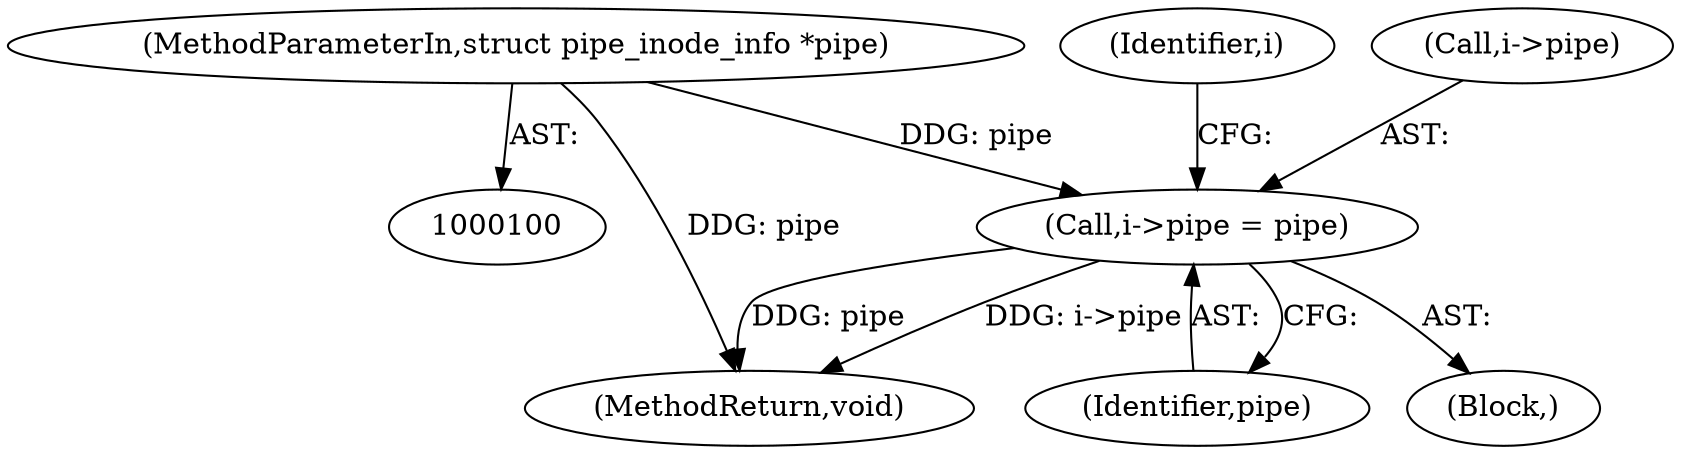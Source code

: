 digraph "0_linux_b9dc6f65bc5e232d1c05fe34b5daadc7e8bbf1fb@pointer" {
"1000123" [label="(Call,i->pipe = pipe)"];
"1000103" [label="(MethodParameterIn,struct pipe_inode_info *pipe)"];
"1000130" [label="(Identifier,i)"];
"1000127" [label="(Identifier,pipe)"];
"1000155" [label="(MethodReturn,void)"];
"1000103" [label="(MethodParameterIn,struct pipe_inode_info *pipe)"];
"1000124" [label="(Call,i->pipe)"];
"1000105" [label="(Block,)"];
"1000123" [label="(Call,i->pipe = pipe)"];
"1000123" -> "1000105"  [label="AST: "];
"1000123" -> "1000127"  [label="CFG: "];
"1000124" -> "1000123"  [label="AST: "];
"1000127" -> "1000123"  [label="AST: "];
"1000130" -> "1000123"  [label="CFG: "];
"1000123" -> "1000155"  [label="DDG: pipe"];
"1000123" -> "1000155"  [label="DDG: i->pipe"];
"1000103" -> "1000123"  [label="DDG: pipe"];
"1000103" -> "1000100"  [label="AST: "];
"1000103" -> "1000155"  [label="DDG: pipe"];
}
